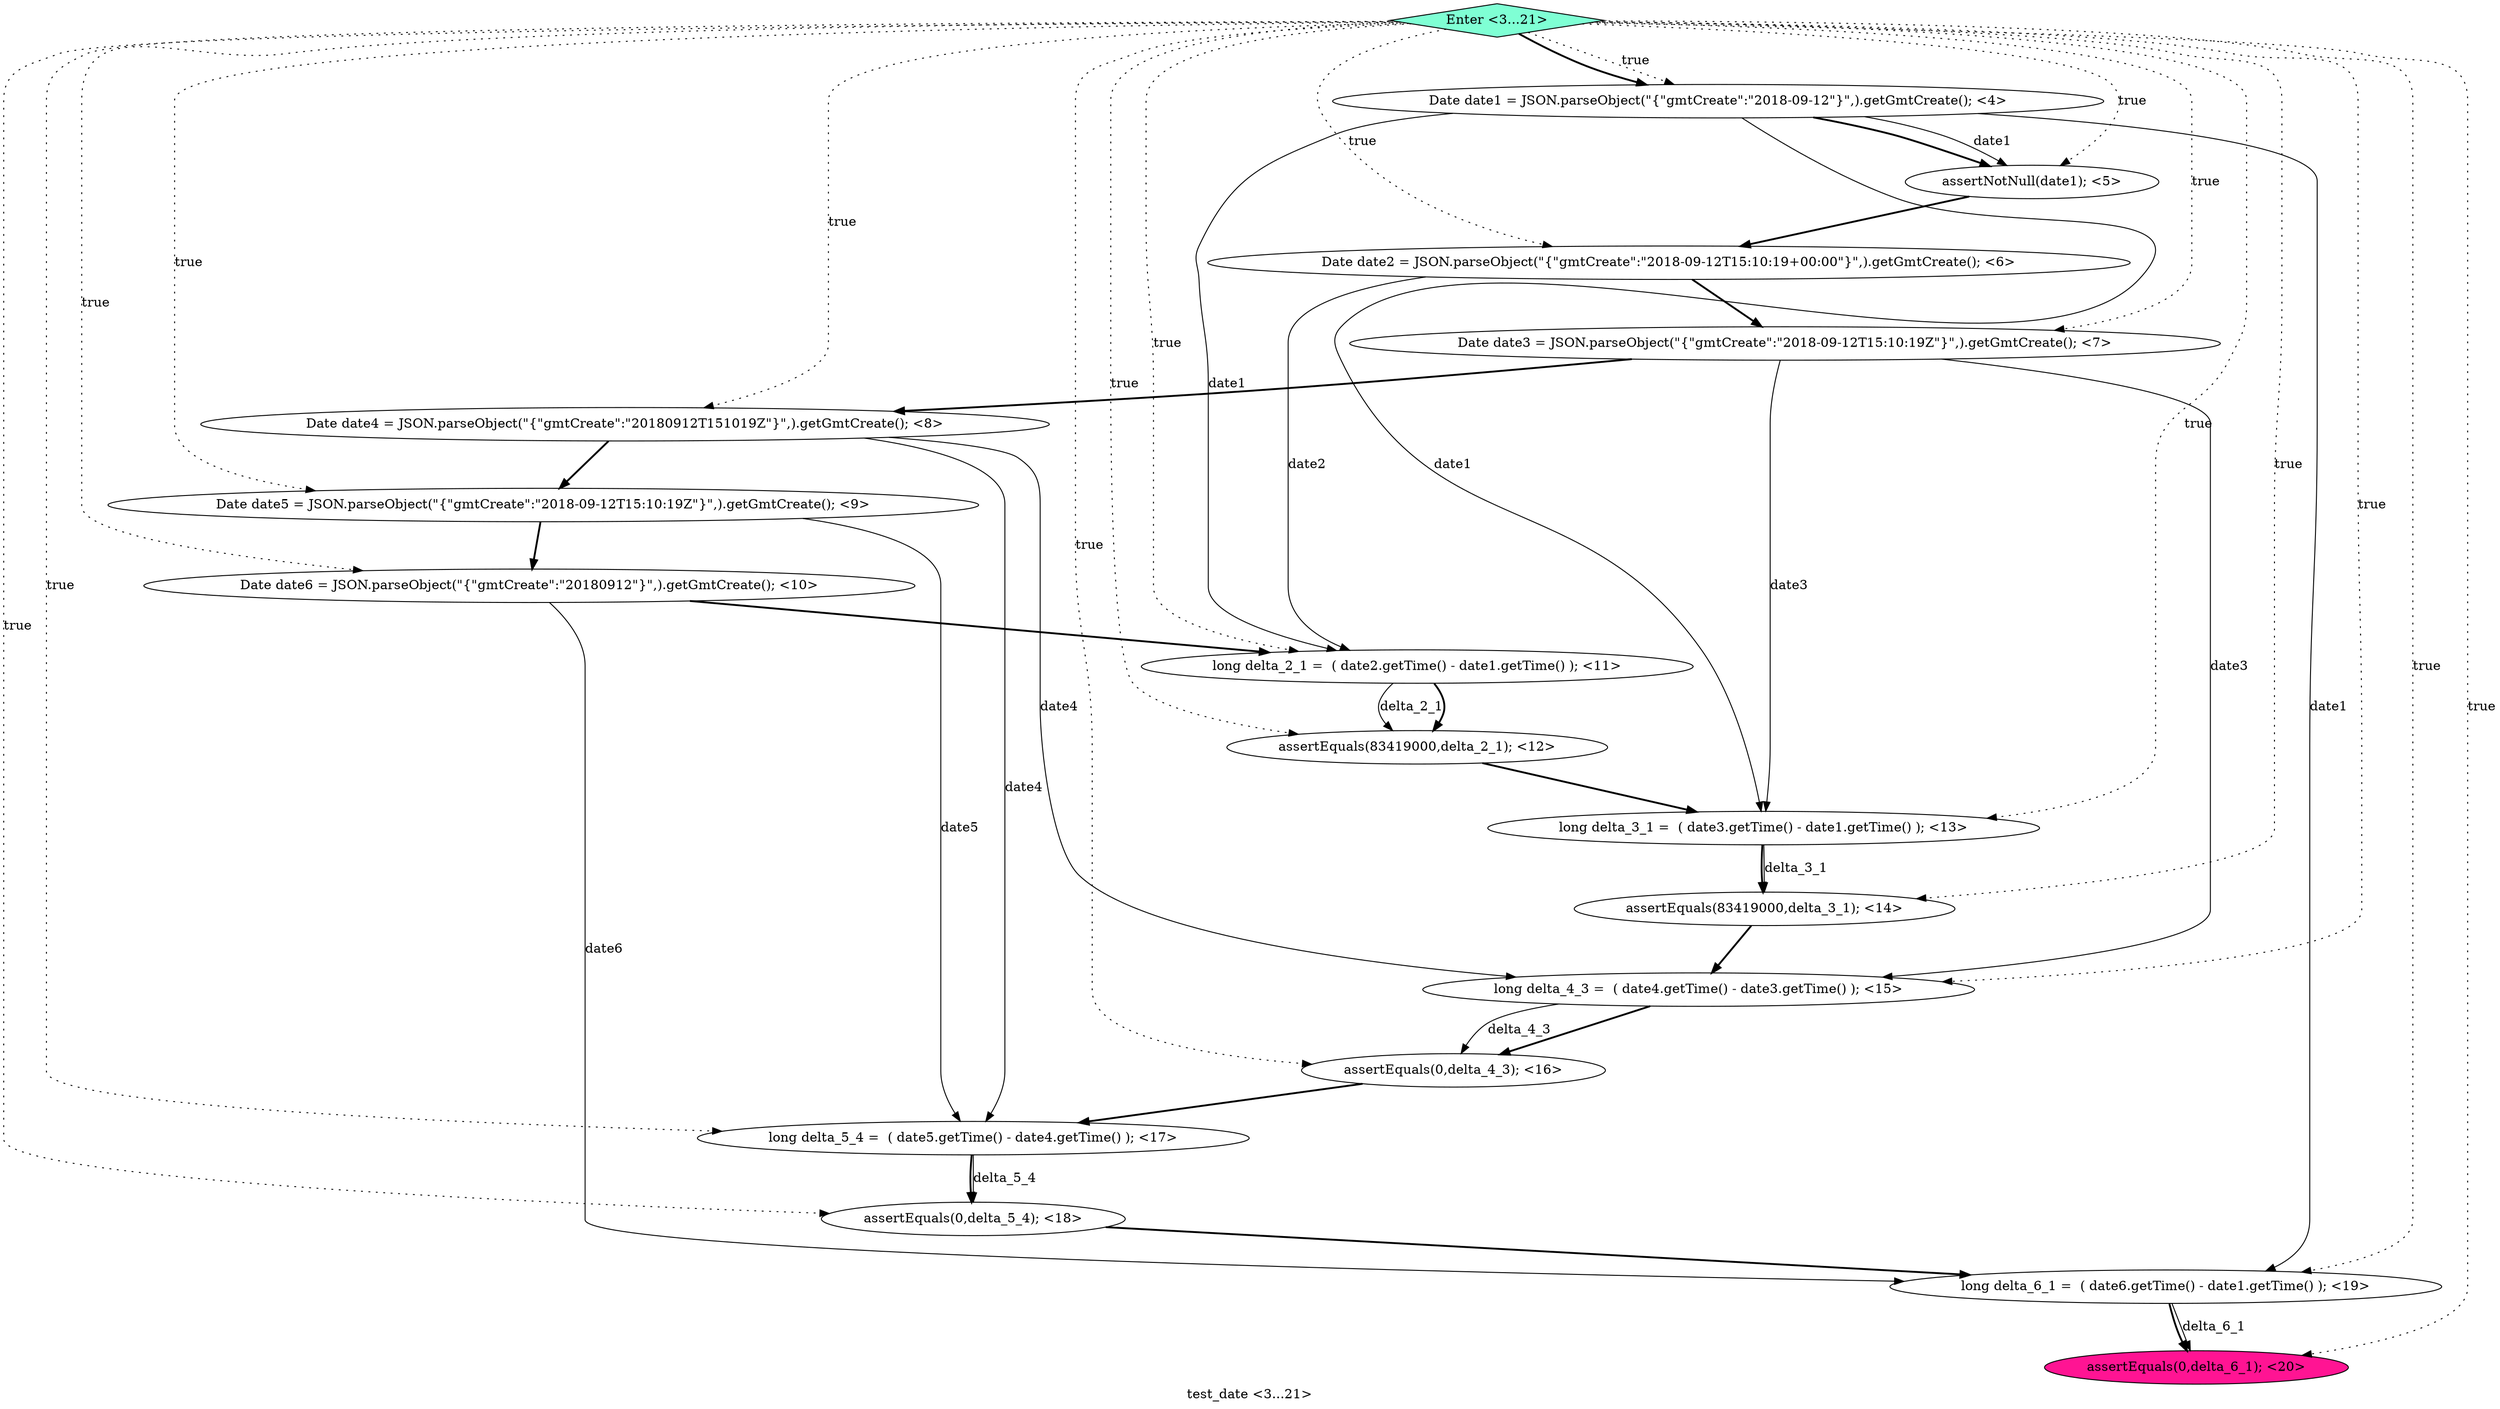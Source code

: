 digraph PDG {
label = "test_date <3...21>";
0.9 [style = filled, label = "long delta_3_1 =  ( date3.getTime() - date1.getTime() ); <13>", fillcolor = white, shape = ellipse];
0.15 [style = filled, label = "long delta_6_1 =  ( date6.getTime() - date1.getTime() ); <19>", fillcolor = white, shape = ellipse];
0.4 [style = filled, label = "Date date4 = JSON.parseObject(\"{\"gmtCreate\":\"20180912T151019Z\"}\",).getGmtCreate(); <8>", fillcolor = white, shape = ellipse];
0.0 [style = filled, label = "Date date1 = JSON.parseObject(\"{\"gmtCreate\":\"2018-09-12\"}\",).getGmtCreate(); <4>", fillcolor = white, shape = ellipse];
0.10 [style = filled, label = "assertEquals(83419000,delta_3_1); <14>", fillcolor = white, shape = ellipse];
0.12 [style = filled, label = "assertEquals(0,delta_4_3); <16>", fillcolor = white, shape = ellipse];
0.17 [style = filled, label = "Enter <3...21>", fillcolor = aquamarine, shape = diamond];
0.5 [style = filled, label = "Date date5 = JSON.parseObject(\"{\"gmtCreate\":\"2018-09-12T15:10:19Z\"}\",).getGmtCreate(); <9>", fillcolor = white, shape = ellipse];
0.1 [style = filled, label = "assertNotNull(date1); <5>", fillcolor = white, shape = ellipse];
0.11 [style = filled, label = "long delta_4_3 =  ( date4.getTime() - date3.getTime() ); <15>", fillcolor = white, shape = ellipse];
0.3 [style = filled, label = "Date date3 = JSON.parseObject(\"{\"gmtCreate\":\"2018-09-12T15:10:19Z\"}\",).getGmtCreate(); <7>", fillcolor = white, shape = ellipse];
0.8 [style = filled, label = "assertEquals(83419000,delta_2_1); <12>", fillcolor = white, shape = ellipse];
0.2 [style = filled, label = "Date date2 = JSON.parseObject(\"{\"gmtCreate\":\"2018-09-12T15:10:19+00:00\"}\",).getGmtCreate(); <6>", fillcolor = white, shape = ellipse];
0.14 [style = filled, label = "assertEquals(0,delta_5_4); <18>", fillcolor = white, shape = ellipse];
0.16 [style = filled, label = "assertEquals(0,delta_6_1); <20>", fillcolor = deeppink, shape = ellipse];
0.13 [style = filled, label = "long delta_5_4 =  ( date5.getTime() - date4.getTime() ); <17>", fillcolor = white, shape = ellipse];
0.7 [style = filled, label = "long delta_2_1 =  ( date2.getTime() - date1.getTime() ); <11>", fillcolor = white, shape = ellipse];
0.6 [style = filled, label = "Date date6 = JSON.parseObject(\"{\"gmtCreate\":\"20180912\"}\",).getGmtCreate(); <10>", fillcolor = white, shape = ellipse];
0.0 -> 0.1 [style = solid, label="date1"];
0.0 -> 0.1 [style = bold, label=""];
0.0 -> 0.7 [style = solid, label="date1"];
0.0 -> 0.9 [style = solid, label="date1"];
0.0 -> 0.15 [style = solid, label="date1"];
0.1 -> 0.2 [style = bold, label=""];
0.2 -> 0.3 [style = bold, label=""];
0.2 -> 0.7 [style = solid, label="date2"];
0.3 -> 0.4 [style = bold, label=""];
0.3 -> 0.9 [style = solid, label="date3"];
0.3 -> 0.11 [style = solid, label="date3"];
0.4 -> 0.5 [style = bold, label=""];
0.4 -> 0.11 [style = solid, label="date4"];
0.4 -> 0.13 [style = solid, label="date4"];
0.5 -> 0.6 [style = bold, label=""];
0.5 -> 0.13 [style = solid, label="date5"];
0.6 -> 0.7 [style = bold, label=""];
0.6 -> 0.15 [style = solid, label="date6"];
0.7 -> 0.8 [style = solid, label="delta_2_1"];
0.7 -> 0.8 [style = bold, label=""];
0.8 -> 0.9 [style = bold, label=""];
0.9 -> 0.10 [style = solid, label="delta_3_1"];
0.9 -> 0.10 [style = bold, label=""];
0.10 -> 0.11 [style = bold, label=""];
0.11 -> 0.12 [style = solid, label="delta_4_3"];
0.11 -> 0.12 [style = bold, label=""];
0.12 -> 0.13 [style = bold, label=""];
0.13 -> 0.14 [style = solid, label="delta_5_4"];
0.13 -> 0.14 [style = bold, label=""];
0.14 -> 0.15 [style = bold, label=""];
0.15 -> 0.16 [style = solid, label="delta_6_1"];
0.15 -> 0.16 [style = bold, label=""];
0.17 -> 0.0 [style = dotted, label="true"];
0.17 -> 0.0 [style = bold, label=""];
0.17 -> 0.1 [style = dotted, label="true"];
0.17 -> 0.2 [style = dotted, label="true"];
0.17 -> 0.3 [style = dotted, label="true"];
0.17 -> 0.4 [style = dotted, label="true"];
0.17 -> 0.5 [style = dotted, label="true"];
0.17 -> 0.6 [style = dotted, label="true"];
0.17 -> 0.7 [style = dotted, label="true"];
0.17 -> 0.8 [style = dotted, label="true"];
0.17 -> 0.9 [style = dotted, label="true"];
0.17 -> 0.10 [style = dotted, label="true"];
0.17 -> 0.11 [style = dotted, label="true"];
0.17 -> 0.12 [style = dotted, label="true"];
0.17 -> 0.13 [style = dotted, label="true"];
0.17 -> 0.14 [style = dotted, label="true"];
0.17 -> 0.15 [style = dotted, label="true"];
0.17 -> 0.16 [style = dotted, label="true"];
}
